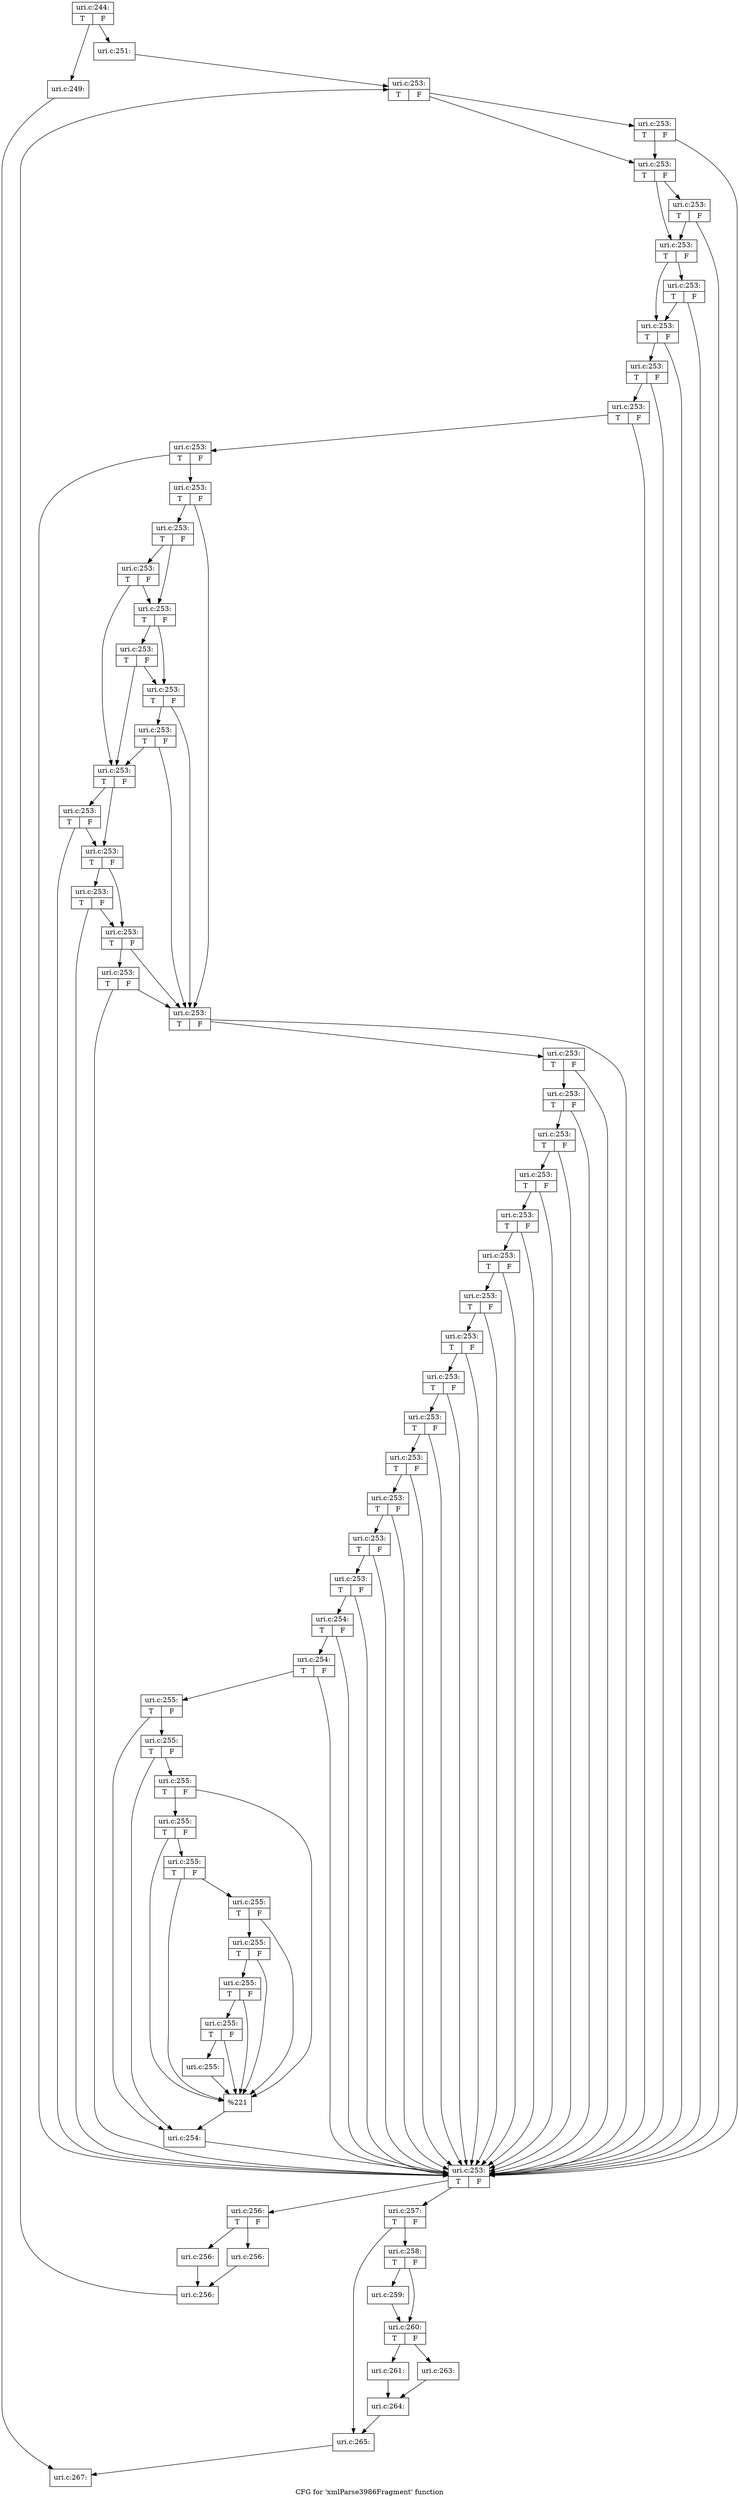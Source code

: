 digraph "CFG for 'xmlParse3986Fragment' function" {
	label="CFG for 'xmlParse3986Fragment' function";

	Node0x48a6960 [shape=record,label="{uri.c:244:|{<s0>T|<s1>F}}"];
	Node0x48a6960 -> Node0x4990c30;
	Node0x48a6960 -> Node0x4990c80;
	Node0x4990c30 [shape=record,label="{uri.c:249:}"];
	Node0x4990c30 -> Node0x4990360;
	Node0x4990c80 [shape=record,label="{uri.c:251:}"];
	Node0x4990c80 -> Node0x48b5940;
	Node0x48b5940 [shape=record,label="{uri.c:253:|{<s0>T|<s1>F}}"];
	Node0x48b5940 -> Node0x4992270;
	Node0x48b5940 -> Node0x4992220;
	Node0x4992270 [shape=record,label="{uri.c:253:|{<s0>T|<s1>F}}"];
	Node0x4992270 -> Node0x48b5be0;
	Node0x4992270 -> Node0x4992220;
	Node0x4992220 [shape=record,label="{uri.c:253:|{<s0>T|<s1>F}}"];
	Node0x4992220 -> Node0x4992780;
	Node0x4992220 -> Node0x49921d0;
	Node0x4992780 [shape=record,label="{uri.c:253:|{<s0>T|<s1>F}}"];
	Node0x4992780 -> Node0x48b5be0;
	Node0x4992780 -> Node0x49921d0;
	Node0x49921d0 [shape=record,label="{uri.c:253:|{<s0>T|<s1>F}}"];
	Node0x49921d0 -> Node0x4992c30;
	Node0x49921d0 -> Node0x4992180;
	Node0x4992c30 [shape=record,label="{uri.c:253:|{<s0>T|<s1>F}}"];
	Node0x4992c30 -> Node0x48b5be0;
	Node0x4992c30 -> Node0x4992180;
	Node0x4992180 [shape=record,label="{uri.c:253:|{<s0>T|<s1>F}}"];
	Node0x4992180 -> Node0x48b5be0;
	Node0x4992180 -> Node0x4992130;
	Node0x4992130 [shape=record,label="{uri.c:253:|{<s0>T|<s1>F}}"];
	Node0x4992130 -> Node0x48b5be0;
	Node0x4992130 -> Node0x49920e0;
	Node0x49920e0 [shape=record,label="{uri.c:253:|{<s0>T|<s1>F}}"];
	Node0x49920e0 -> Node0x48b5be0;
	Node0x49920e0 -> Node0x4992090;
	Node0x4992090 [shape=record,label="{uri.c:253:|{<s0>T|<s1>F}}"];
	Node0x4992090 -> Node0x48b5be0;
	Node0x4992090 -> Node0x4992040;
	Node0x4992040 [shape=record,label="{uri.c:253:|{<s0>T|<s1>F}}"];
	Node0x4992040 -> Node0x49939f0;
	Node0x4992040 -> Node0x4991ff0;
	Node0x49939f0 [shape=record,label="{uri.c:253:|{<s0>T|<s1>F}}"];
	Node0x49939f0 -> Node0x4993d10;
	Node0x49939f0 -> Node0x4993cc0;
	Node0x4993d10 [shape=record,label="{uri.c:253:|{<s0>T|<s1>F}}"];
	Node0x4993d10 -> Node0x49939a0;
	Node0x4993d10 -> Node0x4993cc0;
	Node0x4993cc0 [shape=record,label="{uri.c:253:|{<s0>T|<s1>F}}"];
	Node0x4993cc0 -> Node0x49942e0;
	Node0x4993cc0 -> Node0x4993c70;
	Node0x49942e0 [shape=record,label="{uri.c:253:|{<s0>T|<s1>F}}"];
	Node0x49942e0 -> Node0x49939a0;
	Node0x49942e0 -> Node0x4993c70;
	Node0x4993c70 [shape=record,label="{uri.c:253:|{<s0>T|<s1>F}}"];
	Node0x4993c70 -> Node0x49948b0;
	Node0x4993c70 -> Node0x4991ff0;
	Node0x49948b0 [shape=record,label="{uri.c:253:|{<s0>T|<s1>F}}"];
	Node0x49948b0 -> Node0x49939a0;
	Node0x49948b0 -> Node0x4991ff0;
	Node0x49939a0 [shape=record,label="{uri.c:253:|{<s0>T|<s1>F}}"];
	Node0x49939a0 -> Node0x4994f20;
	Node0x49939a0 -> Node0x4994ed0;
	Node0x4994f20 [shape=record,label="{uri.c:253:|{<s0>T|<s1>F}}"];
	Node0x4994f20 -> Node0x48b5be0;
	Node0x4994f20 -> Node0x4994ed0;
	Node0x4994ed0 [shape=record,label="{uri.c:253:|{<s0>T|<s1>F}}"];
	Node0x4994ed0 -> Node0x49954f0;
	Node0x4994ed0 -> Node0x4994e80;
	Node0x49954f0 [shape=record,label="{uri.c:253:|{<s0>T|<s1>F}}"];
	Node0x49954f0 -> Node0x48b5be0;
	Node0x49954f0 -> Node0x4994e80;
	Node0x4994e80 [shape=record,label="{uri.c:253:|{<s0>T|<s1>F}}"];
	Node0x4994e80 -> Node0x4995ac0;
	Node0x4994e80 -> Node0x4991ff0;
	Node0x4995ac0 [shape=record,label="{uri.c:253:|{<s0>T|<s1>F}}"];
	Node0x4995ac0 -> Node0x48b5be0;
	Node0x4995ac0 -> Node0x4991ff0;
	Node0x4991ff0 [shape=record,label="{uri.c:253:|{<s0>T|<s1>F}}"];
	Node0x4991ff0 -> Node0x48b5be0;
	Node0x4991ff0 -> Node0x4996360;
	Node0x4996360 [shape=record,label="{uri.c:253:|{<s0>T|<s1>F}}"];
	Node0x4996360 -> Node0x48b5be0;
	Node0x4996360 -> Node0x4996310;
	Node0x4996310 [shape=record,label="{uri.c:253:|{<s0>T|<s1>F}}"];
	Node0x4996310 -> Node0x48b5be0;
	Node0x4996310 -> Node0x49962c0;
	Node0x49962c0 [shape=record,label="{uri.c:253:|{<s0>T|<s1>F}}"];
	Node0x49962c0 -> Node0x48b5be0;
	Node0x49962c0 -> Node0x4996270;
	Node0x4996270 [shape=record,label="{uri.c:253:|{<s0>T|<s1>F}}"];
	Node0x4996270 -> Node0x48b5be0;
	Node0x4996270 -> Node0x4996220;
	Node0x4996220 [shape=record,label="{uri.c:253:|{<s0>T|<s1>F}}"];
	Node0x4996220 -> Node0x48b5be0;
	Node0x4996220 -> Node0x49961d0;
	Node0x49961d0 [shape=record,label="{uri.c:253:|{<s0>T|<s1>F}}"];
	Node0x49961d0 -> Node0x48b5be0;
	Node0x49961d0 -> Node0x4996180;
	Node0x4996180 [shape=record,label="{uri.c:253:|{<s0>T|<s1>F}}"];
	Node0x4996180 -> Node0x48b5be0;
	Node0x4996180 -> Node0x4996130;
	Node0x4996130 [shape=record,label="{uri.c:253:|{<s0>T|<s1>F}}"];
	Node0x4996130 -> Node0x48b5be0;
	Node0x4996130 -> Node0x49960e0;
	Node0x49960e0 [shape=record,label="{uri.c:253:|{<s0>T|<s1>F}}"];
	Node0x49960e0 -> Node0x48b5be0;
	Node0x49960e0 -> Node0x4996090;
	Node0x4996090 [shape=record,label="{uri.c:253:|{<s0>T|<s1>F}}"];
	Node0x4996090 -> Node0x48b5be0;
	Node0x4996090 -> Node0x4991fa0;
	Node0x4991fa0 [shape=record,label="{uri.c:253:|{<s0>T|<s1>F}}"];
	Node0x4991fa0 -> Node0x48b5be0;
	Node0x4991fa0 -> Node0x4991f20;
	Node0x4991f20 [shape=record,label="{uri.c:253:|{<s0>T|<s1>F}}"];
	Node0x4991f20 -> Node0x48b5be0;
	Node0x4991f20 -> Node0x4991ea0;
	Node0x4991ea0 [shape=record,label="{uri.c:253:|{<s0>T|<s1>F}}"];
	Node0x4991ea0 -> Node0x48b5be0;
	Node0x4991ea0 -> Node0x4991e20;
	Node0x4991e20 [shape=record,label="{uri.c:253:|{<s0>T|<s1>F}}"];
	Node0x4991e20 -> Node0x48b5be0;
	Node0x4991e20 -> Node0x4991dd0;
	Node0x4991dd0 [shape=record,label="{uri.c:254:|{<s0>T|<s1>F}}"];
	Node0x4991dd0 -> Node0x48b5be0;
	Node0x4991dd0 -> Node0x48b5ab0;
	Node0x48b5ab0 [shape=record,label="{uri.c:254:|{<s0>T|<s1>F}}"];
	Node0x48b5ab0 -> Node0x48b5be0;
	Node0x48b5ab0 -> Node0x48b5a60;
	Node0x48b5a60 [shape=record,label="{uri.c:255:|{<s0>T|<s1>F}}"];
	Node0x48b5a60 -> Node0x4998ce0;
	Node0x48b5a60 -> Node0x4998c40;
	Node0x4998ce0 [shape=record,label="{uri.c:255:|{<s0>T|<s1>F}}"];
	Node0x4998ce0 -> Node0x4998c90;
	Node0x4998ce0 -> Node0x4998c40;
	Node0x4998c90 [shape=record,label="{uri.c:255:|{<s0>T|<s1>F}}"];
	Node0x4998c90 -> Node0x49997f0;
	Node0x4998c90 -> Node0x4999a20;
	Node0x4999a20 [shape=record,label="{uri.c:255:|{<s0>T|<s1>F}}"];
	Node0x4999a20 -> Node0x49997f0;
	Node0x4999a20 -> Node0x49999d0;
	Node0x49999d0 [shape=record,label="{uri.c:255:|{<s0>T|<s1>F}}"];
	Node0x49999d0 -> Node0x49997f0;
	Node0x49999d0 -> Node0x4999980;
	Node0x4999980 [shape=record,label="{uri.c:255:|{<s0>T|<s1>F}}"];
	Node0x4999980 -> Node0x49997f0;
	Node0x4999980 -> Node0x4999930;
	Node0x4999930 [shape=record,label="{uri.c:255:|{<s0>T|<s1>F}}"];
	Node0x4999930 -> Node0x49997f0;
	Node0x4999930 -> Node0x49998e0;
	Node0x49998e0 [shape=record,label="{uri.c:255:|{<s0>T|<s1>F}}"];
	Node0x49998e0 -> Node0x49997f0;
	Node0x49998e0 -> Node0x4999890;
	Node0x4999890 [shape=record,label="{uri.c:255:|{<s0>T|<s1>F}}"];
	Node0x4999890 -> Node0x49997f0;
	Node0x4999890 -> Node0x4999840;
	Node0x4999840 [shape=record,label="{uri.c:255:}"];
	Node0x4999840 -> Node0x49997f0;
	Node0x49997f0 [shape=record,label="{%221}"];
	Node0x49997f0 -> Node0x4998c40;
	Node0x4998c40 [shape=record,label="{uri.c:254:}"];
	Node0x4998c40 -> Node0x48b5be0;
	Node0x48b5be0 [shape=record,label="{uri.c:253:|{<s0>T|<s1>F}}"];
	Node0x48b5be0 -> Node0x4999740;
	Node0x48b5be0 -> Node0x48b5b60;
	Node0x4999740 [shape=record,label="{uri.c:256:|{<s0>T|<s1>F}}"];
	Node0x4999740 -> Node0x499aa20;
	Node0x4999740 -> Node0x499b000;
	Node0x499aa20 [shape=record,label="{uri.c:256:}"];
	Node0x499aa20 -> Node0x499b050;
	Node0x499b000 [shape=record,label="{uri.c:256:}"];
	Node0x499b000 -> Node0x499b050;
	Node0x499b050 [shape=record,label="{uri.c:256:}"];
	Node0x499b050 -> Node0x48b5940;
	Node0x48b5b60 [shape=record,label="{uri.c:257:|{<s0>T|<s1>F}}"];
	Node0x48b5b60 -> Node0x47d5900;
	Node0x48b5b60 -> Node0x47d5950;
	Node0x47d5900 [shape=record,label="{uri.c:258:|{<s0>T|<s1>F}}"];
	Node0x47d5900 -> Node0x47d5d10;
	Node0x47d5900 -> Node0x47d5d60;
	Node0x47d5d10 [shape=record,label="{uri.c:259:}"];
	Node0x47d5d10 -> Node0x47d5d60;
	Node0x47d5d60 [shape=record,label="{uri.c:260:|{<s0>T|<s1>F}}"];
	Node0x47d5d60 -> Node0x47d6490;
	Node0x47d5d60 -> Node0x47d6530;
	Node0x47d6490 [shape=record,label="{uri.c:261:}"];
	Node0x47d6490 -> Node0x47d64e0;
	Node0x47d6530 [shape=record,label="{uri.c:263:}"];
	Node0x47d6530 -> Node0x47d64e0;
	Node0x47d64e0 [shape=record,label="{uri.c:264:}"];
	Node0x47d64e0 -> Node0x47d5950;
	Node0x47d5950 [shape=record,label="{uri.c:265:}"];
	Node0x47d5950 -> Node0x4990360;
	Node0x4990360 [shape=record,label="{uri.c:267:}"];
}
